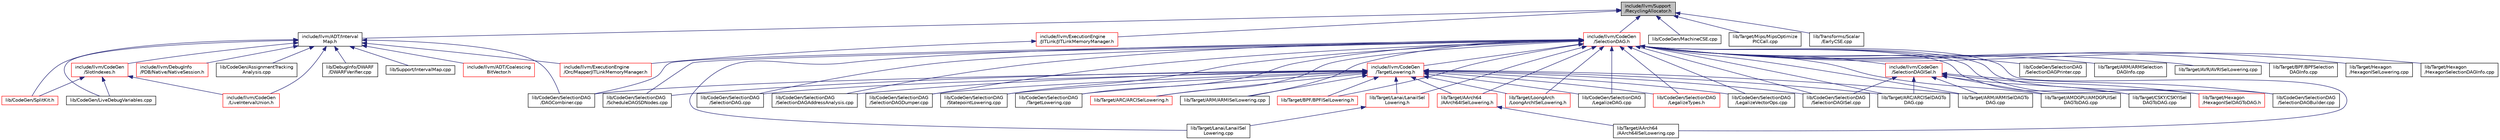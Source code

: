 digraph "include/llvm/Support/RecyclingAllocator.h"
{
 // LATEX_PDF_SIZE
  bgcolor="transparent";
  edge [fontname="Helvetica",fontsize="10",labelfontname="Helvetica",labelfontsize="10"];
  node [fontname="Helvetica",fontsize="10",shape=record];
  Node1 [label="include/llvm/Support\l/RecyclingAllocator.h",height=0.2,width=0.4,color="black", fillcolor="grey75", style="filled", fontcolor="black",tooltip=" "];
  Node1 -> Node2 [dir="back",color="midnightblue",fontsize="10",style="solid",fontname="Helvetica"];
  Node2 [label="include/llvm/ADT/Interval\lMap.h",height=0.2,width=0.4,color="black",URL="$IntervalMap_8h.html",tooltip=" "];
  Node2 -> Node3 [dir="back",color="midnightblue",fontsize="10",style="solid",fontname="Helvetica"];
  Node3 [label="include/llvm/ADT/Coalescing\lBitVector.h",height=0.2,width=0.4,color="red",URL="$CoalescingBitVector_8h.html",tooltip=" "];
  Node2 -> Node5 [dir="back",color="midnightblue",fontsize="10",style="solid",fontname="Helvetica"];
  Node5 [label="include/llvm/CodeGen\l/LiveIntervalUnion.h",height=0.2,width=0.4,color="red",URL="$LiveIntervalUnion_8h.html",tooltip=" "];
  Node2 -> Node22 [dir="back",color="midnightblue",fontsize="10",style="solid",fontname="Helvetica"];
  Node22 [label="include/llvm/CodeGen\l/SlotIndexes.h",height=0.2,width=0.4,color="red",URL="$SlotIndexes_8h.html",tooltip=" "];
  Node22 -> Node5 [dir="back",color="midnightblue",fontsize="10",style="solid",fontname="Helvetica"];
  Node22 -> Node29 [dir="back",color="midnightblue",fontsize="10",style="solid",fontname="Helvetica"];
  Node29 [label="lib/CodeGen/SplitKit.h",height=0.2,width=0.4,color="red",URL="$SplitKit_8h.html",tooltip=" "];
  Node22 -> Node32 [dir="back",color="midnightblue",fontsize="10",style="solid",fontname="Helvetica"];
  Node32 [label="lib/CodeGen/LiveDebugVariables.cpp",height=0.2,width=0.4,color="black",URL="$LiveDebugVariables_8cpp.html",tooltip=" "];
  Node2 -> Node140 [dir="back",color="midnightblue",fontsize="10",style="solid",fontname="Helvetica"];
  Node140 [label="include/llvm/DebugInfo\l/PDB/Native/NativeSession.h",height=0.2,width=0.4,color="red",URL="$NativeSession_8h.html",tooltip=" "];
  Node2 -> Node166 [dir="back",color="midnightblue",fontsize="10",style="solid",fontname="Helvetica"];
  Node166 [label="include/llvm/ExecutionEngine\l/Orc/MapperJITLinkMemoryManager.h",height=0.2,width=0.4,color="red",URL="$MapperJITLinkMemoryManager_8h.html",tooltip=" "];
  Node2 -> Node168 [dir="back",color="midnightblue",fontsize="10",style="solid",fontname="Helvetica"];
  Node168 [label="lib/CodeGen/AssignmentTracking\lAnalysis.cpp",height=0.2,width=0.4,color="black",URL="$AssignmentTrackingAnalysis_8cpp.html",tooltip=" "];
  Node2 -> Node29 [dir="back",color="midnightblue",fontsize="10",style="solid",fontname="Helvetica"];
  Node2 -> Node32 [dir="back",color="midnightblue",fontsize="10",style="solid",fontname="Helvetica"];
  Node2 -> Node169 [dir="back",color="midnightblue",fontsize="10",style="solid",fontname="Helvetica"];
  Node169 [label="lib/CodeGen/SelectionDAG\l/DAGCombiner.cpp",height=0.2,width=0.4,color="black",URL="$DAGCombiner_8cpp.html",tooltip=" "];
  Node2 -> Node170 [dir="back",color="midnightblue",fontsize="10",style="solid",fontname="Helvetica"];
  Node170 [label="lib/DebugInfo/DWARF\l/DWARFVerifier.cpp",height=0.2,width=0.4,color="black",URL="$DWARFVerifier_8cpp.html",tooltip=" "];
  Node2 -> Node171 [dir="back",color="midnightblue",fontsize="10",style="solid",fontname="Helvetica"];
  Node171 [label="lib/Support/IntervalMap.cpp",height=0.2,width=0.4,color="black",URL="$IntervalMap_8cpp.html",tooltip=" "];
  Node1 -> Node172 [dir="back",color="midnightblue",fontsize="10",style="solid",fontname="Helvetica"];
  Node172 [label="include/llvm/CodeGen\l/SelectionDAG.h",height=0.2,width=0.4,color="red",URL="$SelectionDAG_8h.html",tooltip=" "];
  Node172 -> Node173 [dir="back",color="midnightblue",fontsize="10",style="solid",fontname="Helvetica"];
  Node173 [label="include/llvm/CodeGen\l/SelectionDAGISel.h",height=0.2,width=0.4,color="red",URL="$SelectionDAGISel_8h.html",tooltip=" "];
  Node173 -> Node178 [dir="back",color="midnightblue",fontsize="10",style="solid",fontname="Helvetica"];
  Node178 [label="lib/CodeGen/SelectionDAG\l/SelectionDAGBuilder.cpp",height=0.2,width=0.4,color="black",URL="$SelectionDAGBuilder_8cpp.html",tooltip=" "];
  Node173 -> Node179 [dir="back",color="midnightblue",fontsize="10",style="solid",fontname="Helvetica"];
  Node179 [label="lib/CodeGen/SelectionDAG\l/SelectionDAGISel.cpp",height=0.2,width=0.4,color="black",URL="$SelectionDAGISel_8cpp.html",tooltip=" "];
  Node173 -> Node182 [dir="back",color="midnightblue",fontsize="10",style="solid",fontname="Helvetica"];
  Node182 [label="lib/Target/AMDGPU/AMDGPUISel\lDAGToDAG.cpp",height=0.2,width=0.4,color="black",URL="$AMDGPUISelDAGToDAG_8cpp.html",tooltip=" "];
  Node173 -> Node184 [dir="back",color="midnightblue",fontsize="10",style="solid",fontname="Helvetica"];
  Node184 [label="lib/Target/ARC/ARCISelDAGTo\lDAG.cpp",height=0.2,width=0.4,color="black",URL="$ARCISelDAGToDAG_8cpp.html",tooltip=" "];
  Node173 -> Node185 [dir="back",color="midnightblue",fontsize="10",style="solid",fontname="Helvetica"];
  Node185 [label="lib/Target/ARM/ARMISelDAGTo\lDAG.cpp",height=0.2,width=0.4,color="black",URL="$ARMISelDAGToDAG_8cpp.html",tooltip=" "];
  Node173 -> Node188 [dir="back",color="midnightblue",fontsize="10",style="solid",fontname="Helvetica"];
  Node188 [label="lib/Target/CSKY/CSKYISel\lDAGToDAG.cpp",height=0.2,width=0.4,color="black",URL="$CSKYISelDAGToDAG_8cpp.html",tooltip=" "];
  Node173 -> Node189 [dir="back",color="midnightblue",fontsize="10",style="solid",fontname="Helvetica"];
  Node189 [label="lib/Target/Hexagon\l/HexagonISelDAGToDAG.h",height=0.2,width=0.4,color="red",URL="$HexagonISelDAGToDAG_8h.html",tooltip=" "];
  Node172 -> Node226 [dir="back",color="midnightblue",fontsize="10",style="solid",fontname="Helvetica"];
  Node226 [label="include/llvm/CodeGen\l/TargetLowering.h",height=0.2,width=0.4,color="red",URL="$TargetLowering_8h.html",tooltip=" "];
  Node226 -> Node169 [dir="back",color="midnightblue",fontsize="10",style="solid",fontname="Helvetica"];
  Node226 -> Node349 [dir="back",color="midnightblue",fontsize="10",style="solid",fontname="Helvetica"];
  Node349 [label="lib/CodeGen/SelectionDAG\l/LegalizeDAG.cpp",height=0.2,width=0.4,color="black",URL="$LegalizeDAG_8cpp.html",tooltip=" "];
  Node226 -> Node350 [dir="back",color="midnightblue",fontsize="10",style="solid",fontname="Helvetica"];
  Node350 [label="lib/CodeGen/SelectionDAG\l/LegalizeTypes.h",height=0.2,width=0.4,color="red",URL="$LegalizeTypes_8h.html",tooltip=" "];
  Node226 -> Node356 [dir="back",color="midnightblue",fontsize="10",style="solid",fontname="Helvetica"];
  Node356 [label="lib/CodeGen/SelectionDAG\l/LegalizeVectorOps.cpp",height=0.2,width=0.4,color="black",URL="$LegalizeVectorOps_8cpp.html",tooltip=" "];
  Node226 -> Node307 [dir="back",color="midnightblue",fontsize="10",style="solid",fontname="Helvetica"];
  Node307 [label="lib/CodeGen/SelectionDAG\l/ScheduleDAGSDNodes.cpp",height=0.2,width=0.4,color="black",URL="$ScheduleDAGSDNodes_8cpp.html",tooltip=" "];
  Node226 -> Node357 [dir="back",color="midnightblue",fontsize="10",style="solid",fontname="Helvetica"];
  Node357 [label="lib/CodeGen/SelectionDAG\l/SelectionDAG.cpp",height=0.2,width=0.4,color="black",URL="$SelectionDAG_8cpp.html",tooltip=" "];
  Node226 -> Node358 [dir="back",color="midnightblue",fontsize="10",style="solid",fontname="Helvetica"];
  Node358 [label="lib/CodeGen/SelectionDAG\l/SelectionDAGAddressAnalysis.cpp",height=0.2,width=0.4,color="black",URL="$SelectionDAGAddressAnalysis_8cpp.html",tooltip=" "];
  Node226 -> Node361 [dir="back",color="midnightblue",fontsize="10",style="solid",fontname="Helvetica"];
  Node361 [label="lib/CodeGen/SelectionDAG\l/SelectionDAGDumper.cpp",height=0.2,width=0.4,color="black",URL="$SelectionDAGDumper_8cpp.html",tooltip=" "];
  Node226 -> Node179 [dir="back",color="midnightblue",fontsize="10",style="solid",fontname="Helvetica"];
  Node226 -> Node360 [dir="back",color="midnightblue",fontsize="10",style="solid",fontname="Helvetica"];
  Node360 [label="lib/CodeGen/SelectionDAG\l/StatepointLowering.cpp",height=0.2,width=0.4,color="black",URL="$StatepointLowering_8cpp.html",tooltip=" "];
  Node226 -> Node362 [dir="back",color="midnightblue",fontsize="10",style="solid",fontname="Helvetica"];
  Node362 [label="lib/CodeGen/SelectionDAG\l/TargetLowering.cpp",height=0.2,width=0.4,color="black",URL="$TargetLowering_8cpp.html",tooltip=" "];
  Node226 -> Node371 [dir="back",color="midnightblue",fontsize="10",style="solid",fontname="Helvetica"];
  Node371 [label="lib/Target/AArch64\l/AArch64ISelLowering.h",height=0.2,width=0.4,color="red",URL="$AArch64ISelLowering_8h.html",tooltip=" "];
  Node371 -> Node396 [dir="back",color="midnightblue",fontsize="10",style="solid",fontname="Helvetica"];
  Node396 [label="lib/Target/AArch64\l/AArch64ISelLowering.cpp",height=0.2,width=0.4,color="black",URL="$AArch64ISelLowering_8cpp.html",tooltip=" "];
  Node226 -> Node481 [dir="back",color="midnightblue",fontsize="10",style="solid",fontname="Helvetica"];
  Node481 [label="lib/Target/ARC/ARCISelLowering.h",height=0.2,width=0.4,color="red",URL="$ARCISelLowering_8h.html",tooltip=" "];
  Node226 -> Node184 [dir="back",color="midnightblue",fontsize="10",style="solid",fontname="Helvetica"];
  Node226 -> Node185 [dir="back",color="midnightblue",fontsize="10",style="solid",fontname="Helvetica"];
  Node226 -> Node240 [dir="back",color="midnightblue",fontsize="10",style="solid",fontname="Helvetica"];
  Node240 [label="lib/Target/ARM/ARMISelLowering.cpp",height=0.2,width=0.4,color="black",URL="$ARMISelLowering_8cpp.html",tooltip=" "];
  Node226 -> Node545 [dir="back",color="midnightblue",fontsize="10",style="solid",fontname="Helvetica"];
  Node545 [label="lib/Target/BPF/BPFISelLowering.h",height=0.2,width=0.4,color="red",URL="$BPFISelLowering_8h.html",tooltip=" "];
  Node226 -> Node612 [dir="back",color="midnightblue",fontsize="10",style="solid",fontname="Helvetica"];
  Node612 [label="lib/Target/Lanai/LanaiISel\lLowering.h",height=0.2,width=0.4,color="red",URL="$LanaiISelLowering_8h.html",tooltip=" "];
  Node612 -> Node621 [dir="back",color="midnightblue",fontsize="10",style="solid",fontname="Helvetica"];
  Node621 [label="lib/Target/Lanai/LanaiISel\lLowering.cpp",height=0.2,width=0.4,color="black",URL="$LanaiISelLowering_8cpp.html",tooltip=" "];
  Node226 -> Node623 [dir="back",color="midnightblue",fontsize="10",style="solid",fontname="Helvetica"];
  Node623 [label="lib/Target/LoongArch\l/LoongArchISelLowering.h",height=0.2,width=0.4,color="red",URL="$LoongArchISelLowering_8h.html",tooltip=" "];
  Node172 -> Node169 [dir="back",color="midnightblue",fontsize="10",style="solid",fontname="Helvetica"];
  Node172 -> Node349 [dir="back",color="midnightblue",fontsize="10",style="solid",fontname="Helvetica"];
  Node172 -> Node350 [dir="back",color="midnightblue",fontsize="10",style="solid",fontname="Helvetica"];
  Node172 -> Node356 [dir="back",color="midnightblue",fontsize="10",style="solid",fontname="Helvetica"];
  Node172 -> Node307 [dir="back",color="midnightblue",fontsize="10",style="solid",fontname="Helvetica"];
  Node172 -> Node357 [dir="back",color="midnightblue",fontsize="10",style="solid",fontname="Helvetica"];
  Node172 -> Node358 [dir="back",color="midnightblue",fontsize="10",style="solid",fontname="Helvetica"];
  Node172 -> Node178 [dir="back",color="midnightblue",fontsize="10",style="solid",fontname="Helvetica"];
  Node172 -> Node361 [dir="back",color="midnightblue",fontsize="10",style="solid",fontname="Helvetica"];
  Node172 -> Node179 [dir="back",color="midnightblue",fontsize="10",style="solid",fontname="Helvetica"];
  Node172 -> Node308 [dir="back",color="midnightblue",fontsize="10",style="solid",fontname="Helvetica"];
  Node308 [label="lib/CodeGen/SelectionDAG\l/SelectionDAGPrinter.cpp",height=0.2,width=0.4,color="black",URL="$SelectionDAGPrinter_8cpp.html",tooltip=" "];
  Node172 -> Node360 [dir="back",color="midnightblue",fontsize="10",style="solid",fontname="Helvetica"];
  Node172 -> Node362 [dir="back",color="midnightblue",fontsize="10",style="solid",fontname="Helvetica"];
  Node172 -> Node371 [dir="back",color="midnightblue",fontsize="10",style="solid",fontname="Helvetica"];
  Node172 -> Node396 [dir="back",color="midnightblue",fontsize="10",style="solid",fontname="Helvetica"];
  Node172 -> Node182 [dir="back",color="midnightblue",fontsize="10",style="solid",fontname="Helvetica"];
  Node172 -> Node481 [dir="back",color="midnightblue",fontsize="10",style="solid",fontname="Helvetica"];
  Node172 -> Node184 [dir="back",color="midnightblue",fontsize="10",style="solid",fontname="Helvetica"];
  Node172 -> Node185 [dir="back",color="midnightblue",fontsize="10",style="solid",fontname="Helvetica"];
  Node172 -> Node240 [dir="back",color="midnightblue",fontsize="10",style="solid",fontname="Helvetica"];
  Node172 -> Node241 [dir="back",color="midnightblue",fontsize="10",style="solid",fontname="Helvetica"];
  Node241 [label="lib/Target/ARM/ARMSelection\lDAGInfo.cpp",height=0.2,width=0.4,color="black",URL="$ARMSelectionDAGInfo_8cpp.html",tooltip=" "];
  Node172 -> Node539 [dir="back",color="midnightblue",fontsize="10",style="solid",fontname="Helvetica"];
  Node539 [label="lib/Target/AVR/AVRISelLowering.cpp",height=0.2,width=0.4,color="black",URL="$AVRISelLowering_8cpp.html",tooltip=" "];
  Node172 -> Node545 [dir="back",color="midnightblue",fontsize="10",style="solid",fontname="Helvetica"];
  Node172 -> Node556 [dir="back",color="midnightblue",fontsize="10",style="solid",fontname="Helvetica"];
  Node556 [label="lib/Target/BPF/BPFSelection\lDAGInfo.cpp",height=0.2,width=0.4,color="black",URL="$BPFSelectionDAGInfo_8cpp.html",tooltip=" "];
  Node172 -> Node188 [dir="back",color="midnightblue",fontsize="10",style="solid",fontname="Helvetica"];
  Node172 -> Node189 [dir="back",color="midnightblue",fontsize="10",style="solid",fontname="Helvetica"];
  Node172 -> Node595 [dir="back",color="midnightblue",fontsize="10",style="solid",fontname="Helvetica"];
  Node595 [label="lib/Target/Hexagon\l/HexagonISelLowering.cpp",height=0.2,width=0.4,color="black",URL="$HexagonISelLowering_8cpp.html",tooltip=" "];
  Node172 -> Node597 [dir="back",color="midnightblue",fontsize="10",style="solid",fontname="Helvetica"];
  Node597 [label="lib/Target/Hexagon\l/HexagonSelectionDAGInfo.cpp",height=0.2,width=0.4,color="black",URL="$HexagonSelectionDAGInfo_8cpp.html",tooltip=" "];
  Node172 -> Node612 [dir="back",color="midnightblue",fontsize="10",style="solid",fontname="Helvetica"];
  Node172 -> Node621 [dir="back",color="midnightblue",fontsize="10",style="solid",fontname="Helvetica"];
  Node172 -> Node623 [dir="back",color="midnightblue",fontsize="10",style="solid",fontname="Helvetica"];
  Node1 -> Node926 [dir="back",color="midnightblue",fontsize="10",style="solid",fontname="Helvetica"];
  Node926 [label="include/llvm/ExecutionEngine\l/JITLink/JITLinkMemoryManager.h",height=0.2,width=0.4,color="red",URL="$JITLinkMemoryManager_8h.html",tooltip=" "];
  Node926 -> Node166 [dir="back",color="midnightblue",fontsize="10",style="solid",fontname="Helvetica"];
  Node1 -> Node1052 [dir="back",color="midnightblue",fontsize="10",style="solid",fontname="Helvetica"];
  Node1052 [label="lib/CodeGen/MachineCSE.cpp",height=0.2,width=0.4,color="black",URL="$MachineCSE_8cpp.html",tooltip=" "];
  Node1 -> Node679 [dir="back",color="midnightblue",fontsize="10",style="solid",fontname="Helvetica"];
  Node679 [label="lib/Target/Mips/MipsOptimize\lPICCall.cpp",height=0.2,width=0.4,color="black",URL="$MipsOptimizePICCall_8cpp.html",tooltip=" "];
  Node1 -> Node1053 [dir="back",color="midnightblue",fontsize="10",style="solid",fontname="Helvetica"];
  Node1053 [label="lib/Transforms/Scalar\l/EarlyCSE.cpp",height=0.2,width=0.4,color="black",URL="$EarlyCSE_8cpp.html",tooltip=" "];
}
